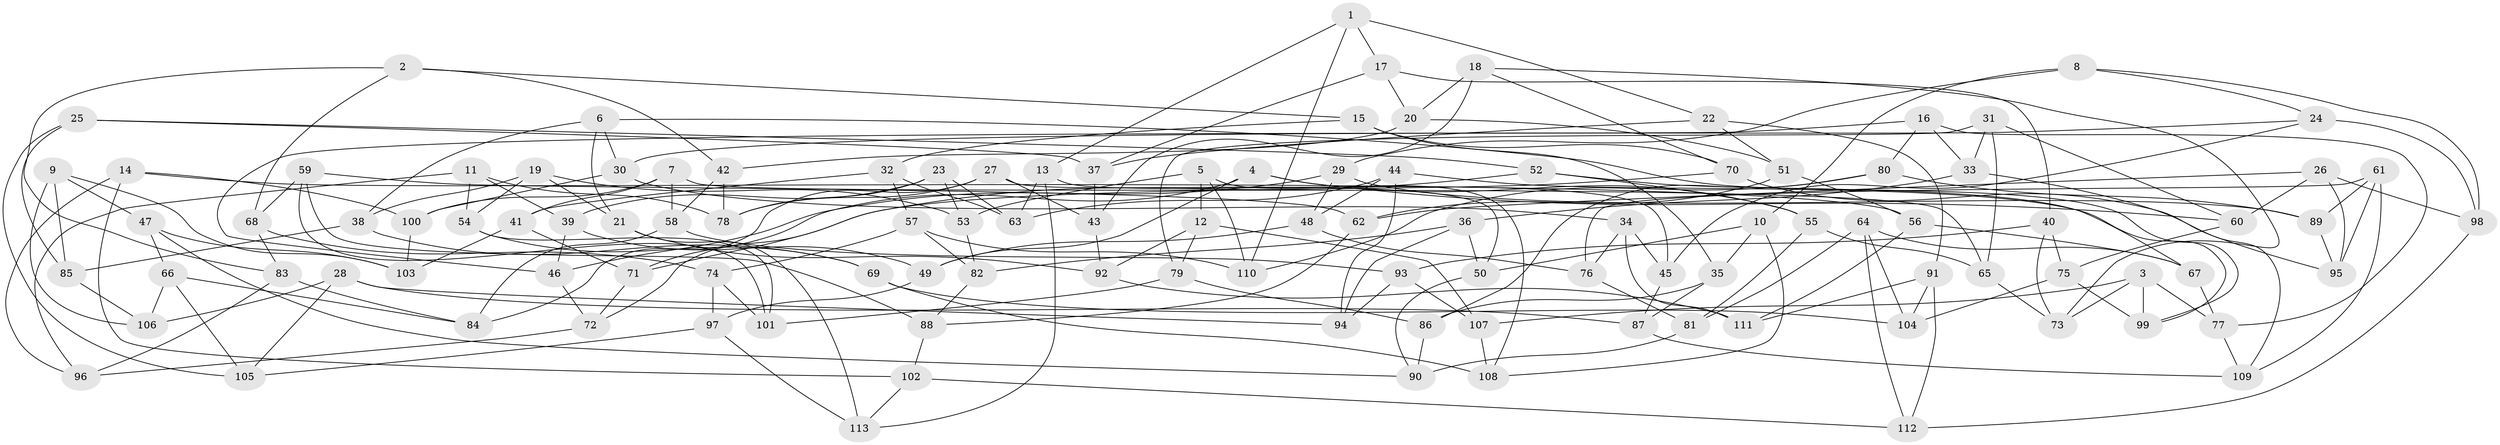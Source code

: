 // coarse degree distribution, {5: 0.11940298507462686, 4: 0.5970149253731343, 8: 0.11940298507462686, 3: 0.1044776119402985, 13: 0.014925373134328358, 7: 0.014925373134328358, 6: 0.014925373134328358, 11: 0.014925373134328358}
// Generated by graph-tools (version 1.1) at 2025/03/03/04/25 22:03:04]
// undirected, 113 vertices, 226 edges
graph export_dot {
graph [start="1"]
  node [color=gray90,style=filled];
  1;
  2;
  3;
  4;
  5;
  6;
  7;
  8;
  9;
  10;
  11;
  12;
  13;
  14;
  15;
  16;
  17;
  18;
  19;
  20;
  21;
  22;
  23;
  24;
  25;
  26;
  27;
  28;
  29;
  30;
  31;
  32;
  33;
  34;
  35;
  36;
  37;
  38;
  39;
  40;
  41;
  42;
  43;
  44;
  45;
  46;
  47;
  48;
  49;
  50;
  51;
  52;
  53;
  54;
  55;
  56;
  57;
  58;
  59;
  60;
  61;
  62;
  63;
  64;
  65;
  66;
  67;
  68;
  69;
  70;
  71;
  72;
  73;
  74;
  75;
  76;
  77;
  78;
  79;
  80;
  81;
  82;
  83;
  84;
  85;
  86;
  87;
  88;
  89;
  90;
  91;
  92;
  93;
  94;
  95;
  96;
  97;
  98;
  99;
  100;
  101;
  102;
  103;
  104;
  105;
  106;
  107;
  108;
  109;
  110;
  111;
  112;
  113;
  1 -- 13;
  1 -- 17;
  1 -- 110;
  1 -- 22;
  2 -- 68;
  2 -- 15;
  2 -- 83;
  2 -- 42;
  3 -- 77;
  3 -- 107;
  3 -- 99;
  3 -- 73;
  4 -- 60;
  4 -- 55;
  4 -- 71;
  4 -- 49;
  5 -- 108;
  5 -- 110;
  5 -- 53;
  5 -- 12;
  6 -- 99;
  6 -- 38;
  6 -- 30;
  6 -- 21;
  7 -- 41;
  7 -- 65;
  7 -- 100;
  7 -- 58;
  8 -- 98;
  8 -- 29;
  8 -- 24;
  8 -- 10;
  9 -- 85;
  9 -- 103;
  9 -- 106;
  9 -- 47;
  10 -- 35;
  10 -- 108;
  10 -- 50;
  11 -- 54;
  11 -- 96;
  11 -- 39;
  11 -- 78;
  12 -- 92;
  12 -- 79;
  12 -- 107;
  13 -- 63;
  13 -- 113;
  13 -- 45;
  14 -- 100;
  14 -- 96;
  14 -- 102;
  14 -- 56;
  15 -- 35;
  15 -- 70;
  15 -- 32;
  16 -- 80;
  16 -- 33;
  16 -- 77;
  16 -- 46;
  17 -- 37;
  17 -- 40;
  17 -- 20;
  18 -- 70;
  18 -- 73;
  18 -- 43;
  18 -- 20;
  19 -- 53;
  19 -- 21;
  19 -- 38;
  19 -- 54;
  20 -- 42;
  20 -- 51;
  21 -- 113;
  21 -- 92;
  22 -- 91;
  22 -- 37;
  22 -- 51;
  23 -- 39;
  23 -- 78;
  23 -- 63;
  23 -- 53;
  24 -- 98;
  24 -- 30;
  24 -- 45;
  25 -- 105;
  25 -- 52;
  25 -- 37;
  25 -- 85;
  26 -- 98;
  26 -- 95;
  26 -- 60;
  26 -- 62;
  27 -- 43;
  27 -- 78;
  27 -- 50;
  27 -- 84;
  28 -- 94;
  28 -- 106;
  28 -- 105;
  28 -- 87;
  29 -- 48;
  29 -- 89;
  29 -- 46;
  30 -- 34;
  30 -- 100;
  31 -- 33;
  31 -- 65;
  31 -- 60;
  31 -- 79;
  32 -- 63;
  32 -- 41;
  32 -- 57;
  33 -- 36;
  33 -- 109;
  34 -- 76;
  34 -- 45;
  34 -- 111;
  35 -- 87;
  35 -- 86;
  36 -- 50;
  36 -- 94;
  36 -- 82;
  37 -- 43;
  38 -- 69;
  38 -- 85;
  39 -- 46;
  39 -- 49;
  40 -- 93;
  40 -- 73;
  40 -- 75;
  41 -- 103;
  41 -- 71;
  42 -- 58;
  42 -- 78;
  43 -- 92;
  44 -- 63;
  44 -- 94;
  44 -- 48;
  44 -- 99;
  45 -- 87;
  46 -- 72;
  47 -- 90;
  47 -- 66;
  47 -- 103;
  48 -- 49;
  48 -- 76;
  49 -- 97;
  50 -- 90;
  51 -- 62;
  51 -- 56;
  52 -- 72;
  52 -- 67;
  52 -- 55;
  53 -- 82;
  54 -- 69;
  54 -- 101;
  55 -- 65;
  55 -- 81;
  56 -- 67;
  56 -- 111;
  57 -- 82;
  57 -- 110;
  57 -- 74;
  58 -- 93;
  58 -- 84;
  59 -- 62;
  59 -- 68;
  59 -- 88;
  59 -- 101;
  60 -- 75;
  61 -- 76;
  61 -- 109;
  61 -- 89;
  61 -- 95;
  62 -- 88;
  64 -- 112;
  64 -- 104;
  64 -- 67;
  64 -- 81;
  65 -- 73;
  66 -- 106;
  66 -- 84;
  66 -- 105;
  67 -- 77;
  68 -- 74;
  68 -- 83;
  69 -- 104;
  69 -- 108;
  70 -- 71;
  70 -- 95;
  71 -- 72;
  72 -- 96;
  74 -- 97;
  74 -- 101;
  75 -- 99;
  75 -- 104;
  76 -- 81;
  77 -- 109;
  79 -- 101;
  79 -- 86;
  80 -- 86;
  80 -- 110;
  80 -- 89;
  81 -- 90;
  82 -- 88;
  83 -- 96;
  83 -- 84;
  85 -- 106;
  86 -- 90;
  87 -- 109;
  88 -- 102;
  89 -- 95;
  91 -- 112;
  91 -- 111;
  91 -- 104;
  92 -- 111;
  93 -- 94;
  93 -- 107;
  97 -- 105;
  97 -- 113;
  98 -- 112;
  100 -- 103;
  102 -- 112;
  102 -- 113;
  107 -- 108;
}
